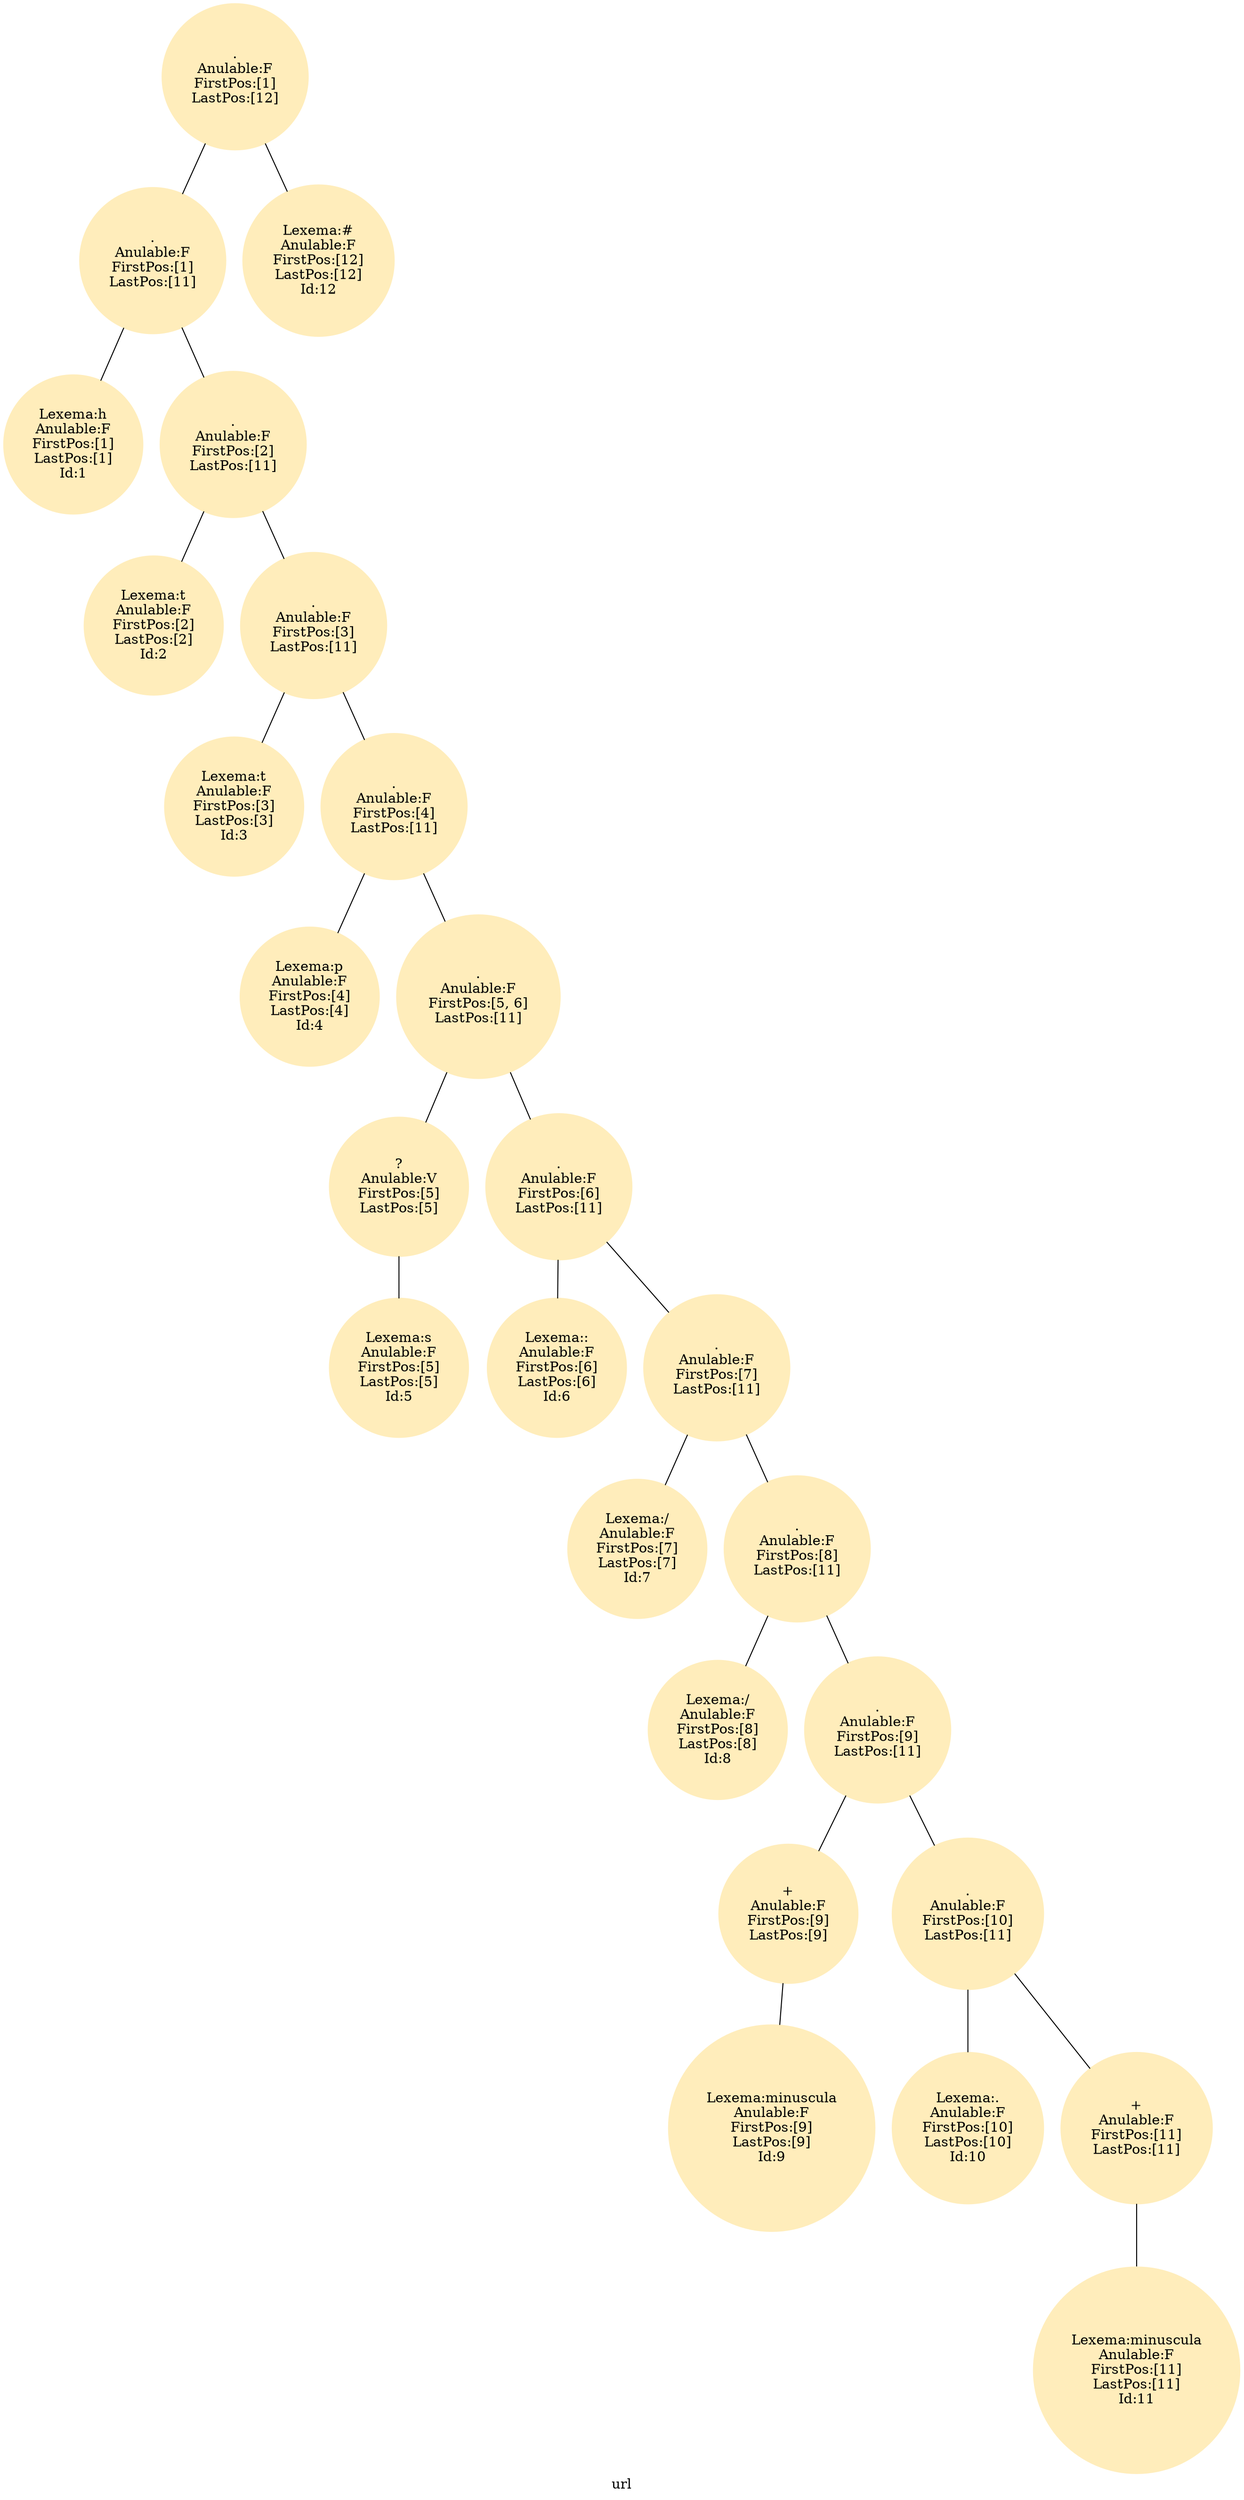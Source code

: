 digraph url {
node [color="#FFEDBB" shape=circle style=filled]
edge [dir=none]
label = "url";
root0 [label=".\nAnulable:F\nFirstPos:[1]\nLastPos:[12]"];
root0 ->AND13;
root0 ->ACCEPT12;
AND13 [label=".\nAnulable:F\nFirstPos:[1]\nLastPos:[11]"];
AND13 ->LEAVE1;
AND13 ->AND12;
LEAVE1 [label="Lexema:h\nAnulable:F\nFirstPos:[1]\nLastPos:[1]\nId:1"];
AND12 [label=".\nAnulable:F\nFirstPos:[2]\nLastPos:[11]"];
AND12 ->LEAVE2;
AND12 ->AND11;
LEAVE2 [label="Lexema:t\nAnulable:F\nFirstPos:[2]\nLastPos:[2]\nId:2"];
AND11 [label=".\nAnulable:F\nFirstPos:[3]\nLastPos:[11]"];
AND11 ->LEAVE3;
AND11 ->AND10;
LEAVE3 [label="Lexema:t\nAnulable:F\nFirstPos:[3]\nLastPos:[3]\nId:3"];
AND10 [label=".\nAnulable:F\nFirstPos:[4]\nLastPos:[11]"];
AND10 ->LEAVE4;
AND10 ->AND9;
LEAVE4 [label="Lexema:p\nAnulable:F\nFirstPos:[4]\nLastPos:[4]\nId:4"];
AND9 [label=".\nAnulable:F\nFirstPos:[5, 6]\nLastPos:[11]"];
AND9 ->QUERY1;
AND9 ->AND8;
QUERY1 [label="?\nAnulable:V\nFirstPos:[5]\nLastPos:[5]"];
QUERY1 ->LEAVE5;
LEAVE5 [label="Lexema:s\nAnulable:F\nFirstPos:[5]\nLastPos:[5]\nId:5"];
AND8 [label=".\nAnulable:F\nFirstPos:[6]\nLastPos:[11]"];
AND8 ->LEAVE6;
AND8 ->AND7;
LEAVE6 [label="Lexema::\nAnulable:F\nFirstPos:[6]\nLastPos:[6]\nId:6"];
AND7 [label=".\nAnulable:F\nFirstPos:[7]\nLastPos:[11]"];
AND7 ->LEAVE7;
AND7 ->AND6;
LEAVE7 [label="Lexema:/\nAnulable:F\nFirstPos:[7]\nLastPos:[7]\nId:7"];
AND6 [label=".\nAnulable:F\nFirstPos:[8]\nLastPos:[11]"];
AND6 ->LEAVE8;
AND6 ->AND5;
LEAVE8 [label="Lexema:/\nAnulable:F\nFirstPos:[8]\nLastPos:[8]\nId:8"];
AND5 [label=".\nAnulable:F\nFirstPos:[9]\nLastPos:[11]"];
AND5 ->PLUS2;
AND5 ->AND4;
PLUS2 [label="+\nAnulable:F\nFirstPos:[9]\nLastPos:[9]"];
PLUS2 ->LEAVE9;
LEAVE9 [label="Lexema:minuscula\nAnulable:F\nFirstPos:[9]\nLastPos:[9]\nId:9"];
AND4 [label=".\nAnulable:F\nFirstPos:[10]\nLastPos:[11]"];
AND4 ->LEAVE10;
AND4 ->PLUS3;
LEAVE10 [label="Lexema:.\nAnulable:F\nFirstPos:[10]\nLastPos:[10]\nId:10"];
PLUS3 [label="+\nAnulable:F\nFirstPos:[11]\nLastPos:[11]"];
PLUS3 ->LEAVE11;
LEAVE11 [label="Lexema:minuscula\nAnulable:F\nFirstPos:[11]\nLastPos:[11]\nId:11"];
ACCEPT12 [label="Lexema:#\nAnulable:F\nFirstPos:[12]\nLastPos:[12]\nId:12"];
}